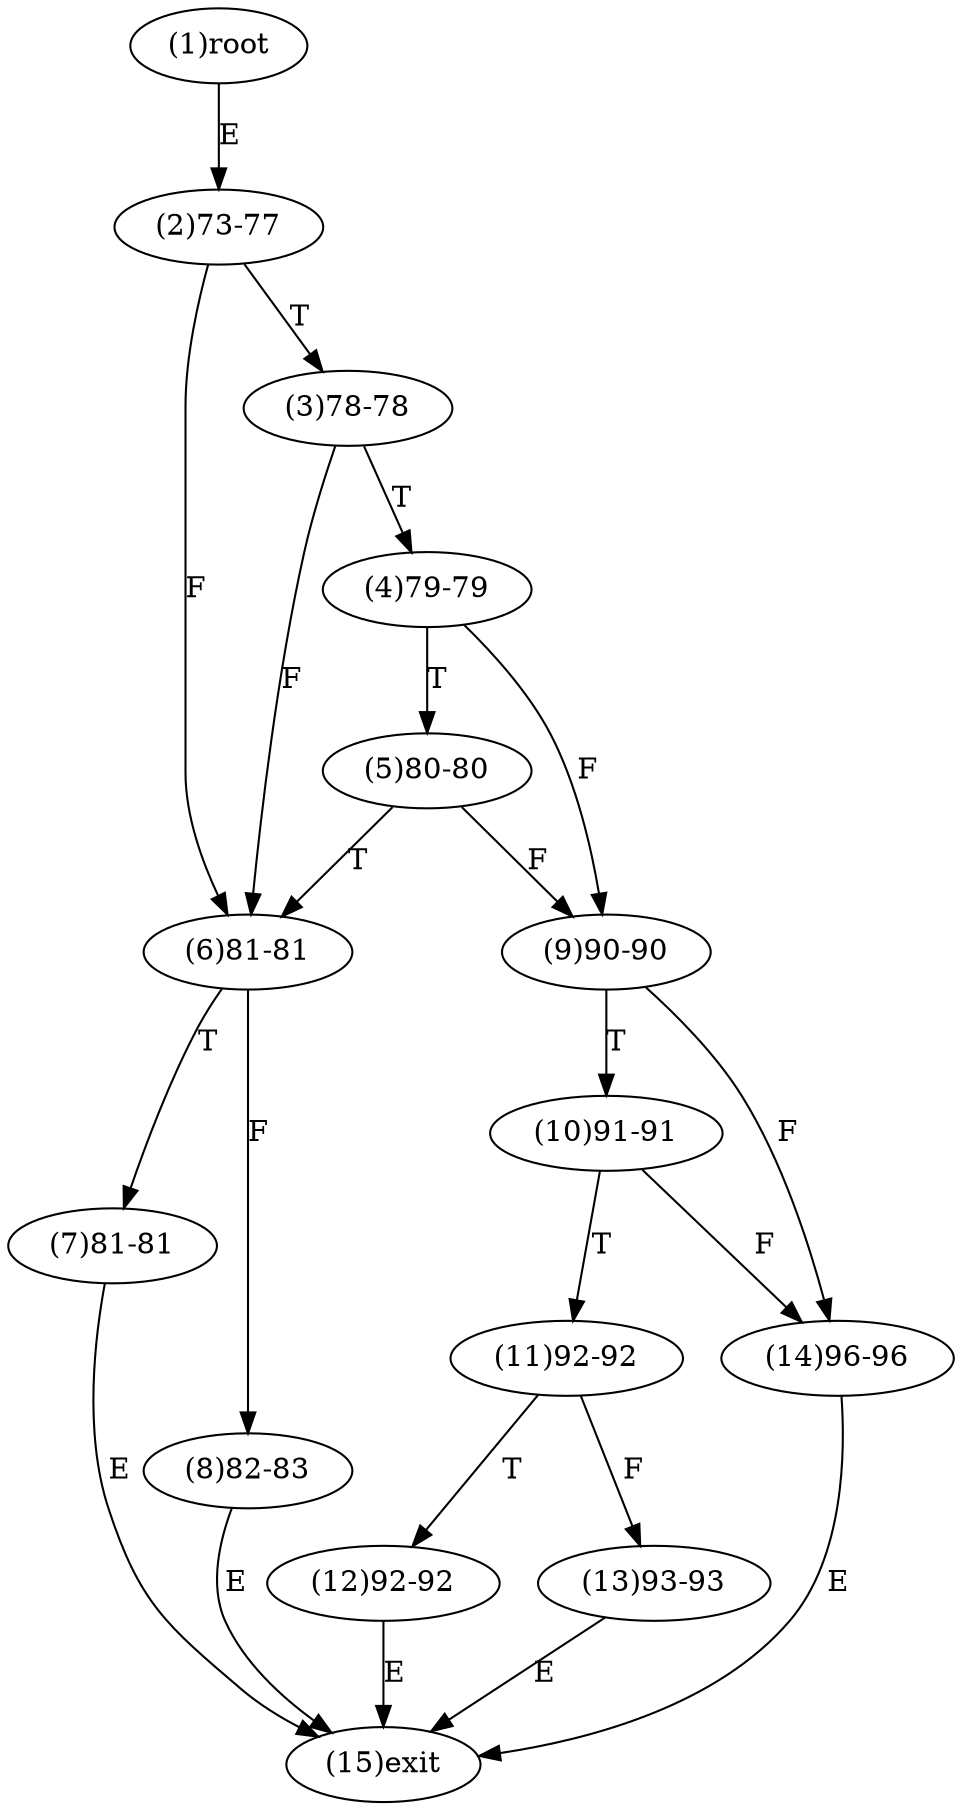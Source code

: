 digraph "" { 
1[ label="(1)root"];
2[ label="(2)73-77"];
3[ label="(3)78-78"];
4[ label="(4)79-79"];
5[ label="(5)80-80"];
6[ label="(6)81-81"];
7[ label="(7)81-81"];
8[ label="(8)82-83"];
9[ label="(9)90-90"];
10[ label="(10)91-91"];
11[ label="(11)92-92"];
12[ label="(12)92-92"];
13[ label="(13)93-93"];
14[ label="(14)96-96"];
15[ label="(15)exit"];
1->2[ label="E"];
2->6[ label="F"];
2->3[ label="T"];
3->6[ label="F"];
3->4[ label="T"];
4->9[ label="F"];
4->5[ label="T"];
5->9[ label="F"];
5->6[ label="T"];
6->8[ label="F"];
6->7[ label="T"];
7->15[ label="E"];
8->15[ label="E"];
9->14[ label="F"];
9->10[ label="T"];
10->14[ label="F"];
10->11[ label="T"];
11->13[ label="F"];
11->12[ label="T"];
12->15[ label="E"];
13->15[ label="E"];
14->15[ label="E"];
}